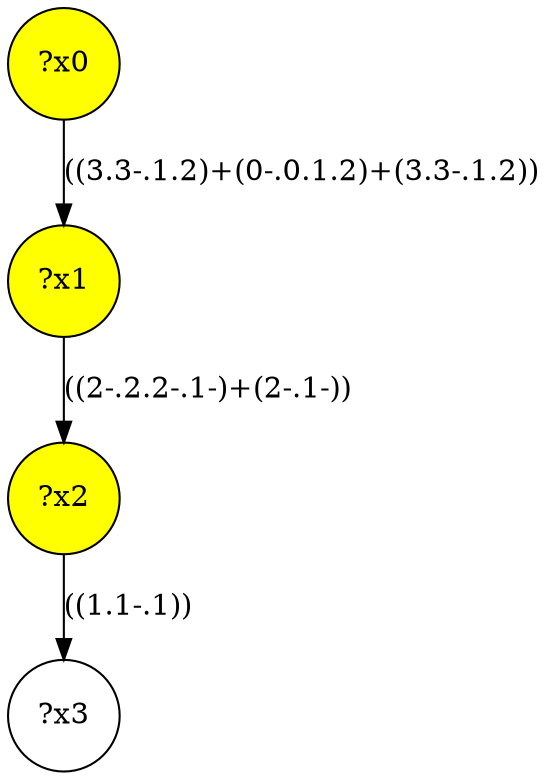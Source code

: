 digraph g {
	x1 [fillcolor="yellow", style="filled," shape=circle, label="?x1"];
	x2 [fillcolor="yellow", style="filled," shape=circle, label="?x2"];
	x0 [fillcolor="yellow", style="filled," shape=circle, label="?x0"];
	x0 -> x1 [label="((3.3-.1.2)+(0-.0.1.2)+(3.3-.1.2))"];
	x1 -> x2 [label="((2-.2.2-.1-)+(2-.1-))"];
	x3 [shape=circle, label="?x3"];
	x2 -> x3 [label="((1.1-.1))"];
}
